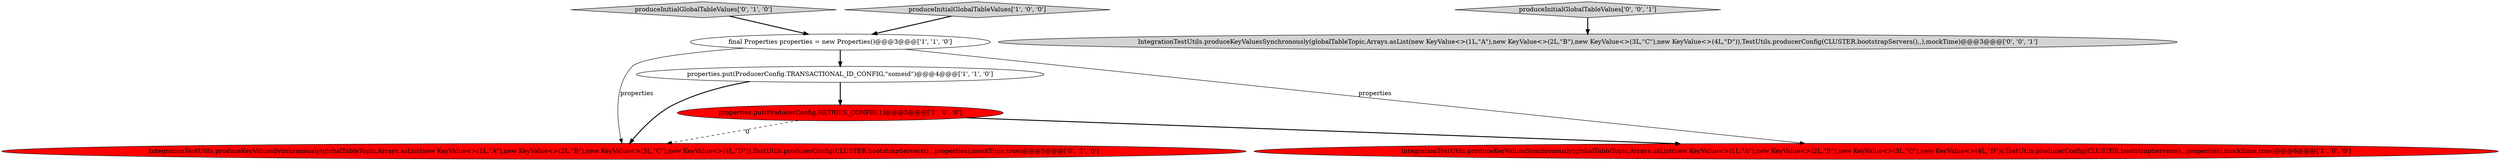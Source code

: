 digraph {
6 [style = filled, label = "produceInitialGlobalTableValues['0', '1', '0']", fillcolor = lightgray, shape = diamond image = "AAA0AAABBB2BBB"];
3 [style = filled, label = "produceInitialGlobalTableValues['1', '0', '0']", fillcolor = lightgray, shape = diamond image = "AAA0AAABBB1BBB"];
5 [style = filled, label = "IntegrationTestUtils.produceKeyValuesSynchronously(globalTableTopic,Arrays.asList(new KeyValue<>(1L,\"A\"),new KeyValue<>(2L,\"B\"),new KeyValue<>(3L,\"C\"),new KeyValue<>(4L,\"D\")),TestUtils.producerConfig(CLUSTER.bootstrapServers(),,,properties),mockTime,true)@@@5@@@['0', '1', '0']", fillcolor = red, shape = ellipse image = "AAA1AAABBB2BBB"];
8 [style = filled, label = "produceInitialGlobalTableValues['0', '0', '1']", fillcolor = lightgray, shape = diamond image = "AAA0AAABBB3BBB"];
1 [style = filled, label = "properties.put(ProducerConfig.TRANSACTIONAL_ID_CONFIG,\"someid\")@@@4@@@['1', '1', '0']", fillcolor = white, shape = ellipse image = "AAA0AAABBB1BBB"];
0 [style = filled, label = "final Properties properties = new Properties()@@@3@@@['1', '1', '0']", fillcolor = white, shape = ellipse image = "AAA0AAABBB1BBB"];
4 [style = filled, label = "IntegrationTestUtils.produceKeyValuesSynchronously(globalTableTopic,Arrays.asList(new KeyValue<>(1L,\"A\"),new KeyValue<>(2L,\"B\"),new KeyValue<>(3L,\"C\"),new KeyValue<>(4L,\"D\")),TestUtils.producerConfig(CLUSTER.bootstrapServers(),,,properties),mockTime,true)@@@6@@@['1', '0', '0']", fillcolor = red, shape = ellipse image = "AAA1AAABBB1BBB"];
2 [style = filled, label = "properties.put(ProducerConfig.RETRIES_CONFIG,1)@@@5@@@['1', '0', '0']", fillcolor = red, shape = ellipse image = "AAA1AAABBB1BBB"];
7 [style = filled, label = "IntegrationTestUtils.produceKeyValuesSynchronously(globalTableTopic,Arrays.asList(new KeyValue<>(1L,\"A\"),new KeyValue<>(2L,\"B\"),new KeyValue<>(3L,\"C\"),new KeyValue<>(4L,\"D\")),TestUtils.producerConfig(CLUSTER.bootstrapServers(),,),mockTime)@@@3@@@['0', '0', '1']", fillcolor = lightgray, shape = ellipse image = "AAA0AAABBB3BBB"];
1->5 [style = bold, label=""];
0->4 [style = solid, label="properties"];
2->5 [style = dashed, label="0"];
1->2 [style = bold, label=""];
6->0 [style = bold, label=""];
0->5 [style = solid, label="properties"];
2->4 [style = bold, label=""];
0->1 [style = bold, label=""];
3->0 [style = bold, label=""];
8->7 [style = bold, label=""];
}
